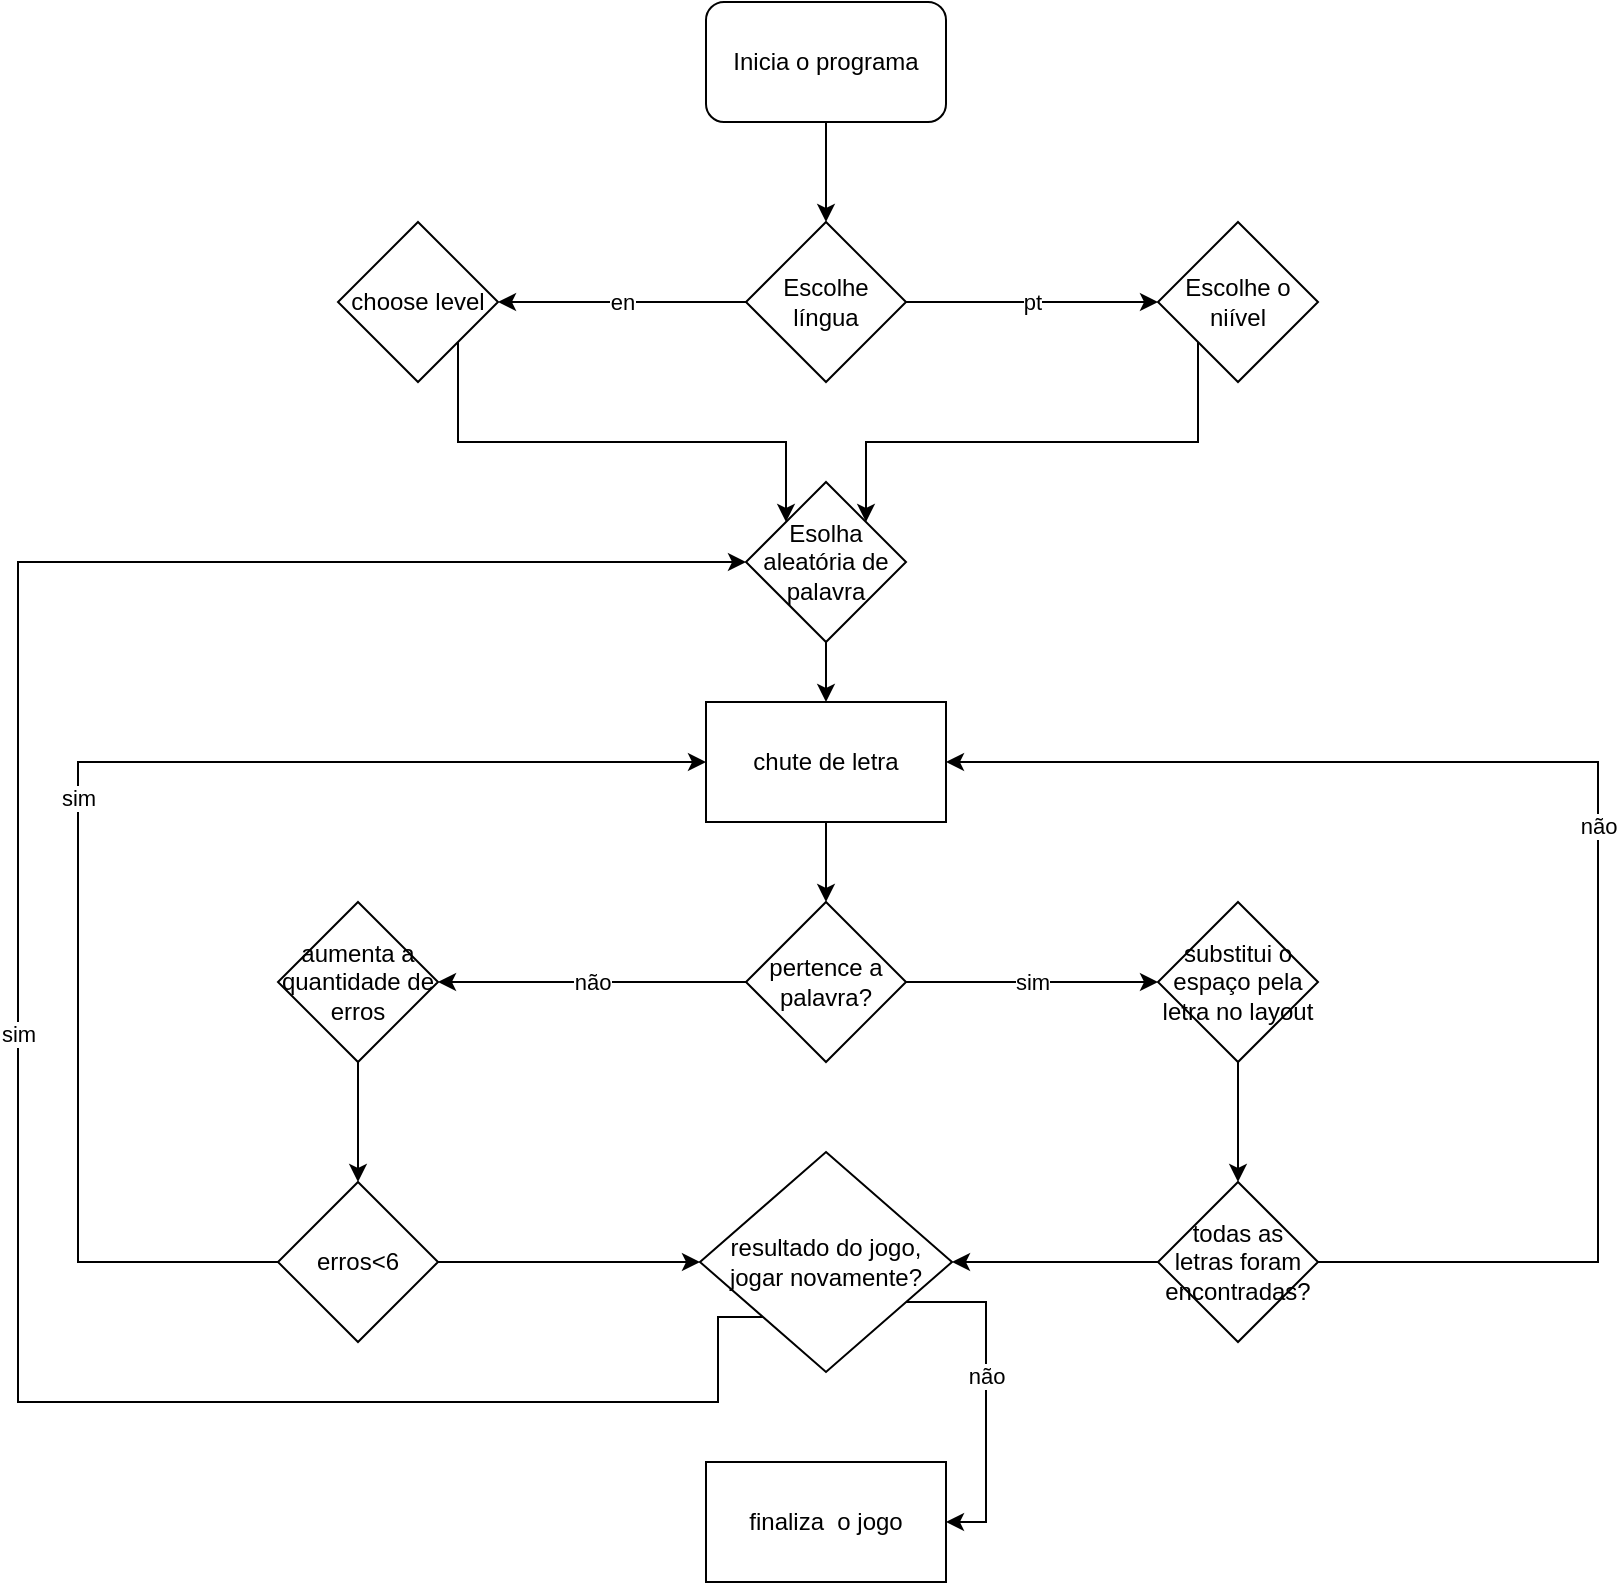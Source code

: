 <mxfile version="19.0.3" type="device"><diagram id="uuU_XwiT1y3KVzyiGjjC" name="Página-1"><mxGraphModel dx="1108" dy="553" grid="1" gridSize="10" guides="1" tooltips="1" connect="1" arrows="1" fold="1" page="1" pageScale="1" pageWidth="827" pageHeight="1169" math="0" shadow="0"><root><mxCell id="0"/><mxCell id="1" parent="0"/><mxCell id="Ggne6XuD5q-K67gyifHr-27" style="edgeStyle=orthogonalEdgeStyle;rounded=0;orthogonalLoop=1;jettySize=auto;html=1;exitX=0.5;exitY=1;exitDx=0;exitDy=0;" edge="1" parent="1" source="Ggne6XuD5q-K67gyifHr-1" target="Ggne6XuD5q-K67gyifHr-2"><mxGeometry relative="1" as="geometry"/></mxCell><mxCell id="Ggne6XuD5q-K67gyifHr-1" value="Inicia o programa" style="rounded=1;whiteSpace=wrap;html=1;" vertex="1" parent="1"><mxGeometry x="354" y="40" width="120" height="60" as="geometry"/></mxCell><mxCell id="Ggne6XuD5q-K67gyifHr-25" value="pt" style="edgeStyle=orthogonalEdgeStyle;rounded=0;orthogonalLoop=1;jettySize=auto;html=1;exitX=1;exitY=0.5;exitDx=0;exitDy=0;entryX=0;entryY=0.5;entryDx=0;entryDy=0;" edge="1" parent="1" source="Ggne6XuD5q-K67gyifHr-2" target="Ggne6XuD5q-K67gyifHr-3"><mxGeometry relative="1" as="geometry"/></mxCell><mxCell id="Ggne6XuD5q-K67gyifHr-29" value="en" style="edgeStyle=orthogonalEdgeStyle;rounded=0;orthogonalLoop=1;jettySize=auto;html=1;exitX=0;exitY=0.5;exitDx=0;exitDy=0;entryX=1;entryY=0.5;entryDx=0;entryDy=0;" edge="1" parent="1" source="Ggne6XuD5q-K67gyifHr-2" target="Ggne6XuD5q-K67gyifHr-28"><mxGeometry relative="1" as="geometry"/></mxCell><mxCell id="Ggne6XuD5q-K67gyifHr-2" value="Escolhe língua" style="rhombus;whiteSpace=wrap;html=1;" vertex="1" parent="1"><mxGeometry x="374" y="150" width="80" height="80" as="geometry"/></mxCell><mxCell id="Ggne6XuD5q-K67gyifHr-26" style="edgeStyle=orthogonalEdgeStyle;rounded=0;orthogonalLoop=1;jettySize=auto;html=1;exitX=0;exitY=1;exitDx=0;exitDy=0;entryX=1;entryY=0;entryDx=0;entryDy=0;" edge="1" parent="1" source="Ggne6XuD5q-K67gyifHr-3" target="Ggne6XuD5q-K67gyifHr-4"><mxGeometry relative="1" as="geometry"><Array as="points"><mxPoint x="600" y="260"/><mxPoint x="434" y="260"/></Array></mxGeometry></mxCell><mxCell id="Ggne6XuD5q-K67gyifHr-3" value="Escolhe o niível" style="rhombus;whiteSpace=wrap;html=1;" vertex="1" parent="1"><mxGeometry x="580" y="150" width="80" height="80" as="geometry"/></mxCell><mxCell id="Ggne6XuD5q-K67gyifHr-31" style="edgeStyle=orthogonalEdgeStyle;rounded=0;orthogonalLoop=1;jettySize=auto;html=1;exitX=0.5;exitY=1;exitDx=0;exitDy=0;" edge="1" parent="1" source="Ggne6XuD5q-K67gyifHr-4" target="Ggne6XuD5q-K67gyifHr-6"><mxGeometry relative="1" as="geometry"/></mxCell><mxCell id="Ggne6XuD5q-K67gyifHr-4" value="Esolha aleatória de palavra" style="rhombus;whiteSpace=wrap;html=1;" vertex="1" parent="1"><mxGeometry x="374" y="280" width="80" height="80" as="geometry"/></mxCell><mxCell id="Ggne6XuD5q-K67gyifHr-32" style="edgeStyle=orthogonalEdgeStyle;rounded=0;orthogonalLoop=1;jettySize=auto;html=1;exitX=0.5;exitY=1;exitDx=0;exitDy=0;" edge="1" parent="1" source="Ggne6XuD5q-K67gyifHr-6" target="Ggne6XuD5q-K67gyifHr-7"><mxGeometry relative="1" as="geometry"/></mxCell><mxCell id="Ggne6XuD5q-K67gyifHr-6" value="chute de letra" style="rounded=0;whiteSpace=wrap;html=1;" vertex="1" parent="1"><mxGeometry x="354" y="390" width="120" height="60" as="geometry"/></mxCell><mxCell id="Ggne6XuD5q-K67gyifHr-10" value="sim" style="edgeStyle=orthogonalEdgeStyle;rounded=0;orthogonalLoop=1;jettySize=auto;html=1;exitX=1;exitY=0.5;exitDx=0;exitDy=0;" edge="1" parent="1" source="Ggne6XuD5q-K67gyifHr-7" target="Ggne6XuD5q-K67gyifHr-8"><mxGeometry relative="1" as="geometry"/></mxCell><mxCell id="Ggne6XuD5q-K67gyifHr-11" value="não" style="edgeStyle=orthogonalEdgeStyle;rounded=0;orthogonalLoop=1;jettySize=auto;html=1;exitX=0;exitY=0.5;exitDx=0;exitDy=0;" edge="1" parent="1" source="Ggne6XuD5q-K67gyifHr-7" target="Ggne6XuD5q-K67gyifHr-9"><mxGeometry relative="1" as="geometry"/></mxCell><mxCell id="Ggne6XuD5q-K67gyifHr-7" value="pertence a palavra?" style="rhombus;whiteSpace=wrap;html=1;" vertex="1" parent="1"><mxGeometry x="374" y="490" width="80" height="80" as="geometry"/></mxCell><mxCell id="Ggne6XuD5q-K67gyifHr-19" style="edgeStyle=orthogonalEdgeStyle;rounded=0;orthogonalLoop=1;jettySize=auto;html=1;exitX=0.5;exitY=1;exitDx=0;exitDy=0;entryX=0.5;entryY=0;entryDx=0;entryDy=0;" edge="1" parent="1" source="Ggne6XuD5q-K67gyifHr-8" target="Ggne6XuD5q-K67gyifHr-18"><mxGeometry relative="1" as="geometry"/></mxCell><mxCell id="Ggne6XuD5q-K67gyifHr-8" value="substitui o espaço pela letra no layout" style="rhombus;whiteSpace=wrap;html=1;" vertex="1" parent="1"><mxGeometry x="580" y="490" width="80" height="80" as="geometry"/></mxCell><mxCell id="Ggne6XuD5q-K67gyifHr-17" style="edgeStyle=orthogonalEdgeStyle;rounded=0;orthogonalLoop=1;jettySize=auto;html=1;exitX=0.5;exitY=1;exitDx=0;exitDy=0;" edge="1" parent="1" source="Ggne6XuD5q-K67gyifHr-9" target="Ggne6XuD5q-K67gyifHr-12"><mxGeometry relative="1" as="geometry"/></mxCell><mxCell id="Ggne6XuD5q-K67gyifHr-9" value="aumenta a quantidade de erros" style="rhombus;whiteSpace=wrap;html=1;" vertex="1" parent="1"><mxGeometry x="140" y="490" width="80" height="80" as="geometry"/></mxCell><mxCell id="Ggne6XuD5q-K67gyifHr-13" value="sim" style="edgeStyle=orthogonalEdgeStyle;rounded=0;orthogonalLoop=1;jettySize=auto;html=1;exitX=0;exitY=0.5;exitDx=0;exitDy=0;entryX=0;entryY=0.5;entryDx=0;entryDy=0;" edge="1" parent="1" source="Ggne6XuD5q-K67gyifHr-12" target="Ggne6XuD5q-K67gyifHr-6"><mxGeometry relative="1" as="geometry"><Array as="points"><mxPoint x="40" y="670"/><mxPoint x="40" y="420"/></Array></mxGeometry></mxCell><mxCell id="Ggne6XuD5q-K67gyifHr-16" style="edgeStyle=orthogonalEdgeStyle;rounded=0;orthogonalLoop=1;jettySize=auto;html=1;exitX=1;exitY=0.5;exitDx=0;exitDy=0;entryX=0;entryY=0.5;entryDx=0;entryDy=0;" edge="1" parent="1" source="Ggne6XuD5q-K67gyifHr-12" target="Ggne6XuD5q-K67gyifHr-15"><mxGeometry relative="1" as="geometry"/></mxCell><mxCell id="Ggne6XuD5q-K67gyifHr-12" value="erros&amp;lt;6" style="rhombus;whiteSpace=wrap;html=1;" vertex="1" parent="1"><mxGeometry x="140" y="630" width="80" height="80" as="geometry"/></mxCell><mxCell id="Ggne6XuD5q-K67gyifHr-23" value="não" style="edgeStyle=orthogonalEdgeStyle;rounded=0;orthogonalLoop=1;jettySize=auto;html=1;exitX=1;exitY=1;exitDx=0;exitDy=0;entryX=1;entryY=0.5;entryDx=0;entryDy=0;" edge="1" parent="1" source="Ggne6XuD5q-K67gyifHr-15" target="Ggne6XuD5q-K67gyifHr-22"><mxGeometry relative="1" as="geometry"><Array as="points"><mxPoint x="494" y="690"/><mxPoint x="494" y="800"/></Array></mxGeometry></mxCell><mxCell id="Ggne6XuD5q-K67gyifHr-24" value="sim" style="edgeStyle=orthogonalEdgeStyle;rounded=0;orthogonalLoop=1;jettySize=auto;html=1;exitX=0;exitY=1;exitDx=0;exitDy=0;entryX=0;entryY=0.5;entryDx=0;entryDy=0;" edge="1" parent="1" source="Ggne6XuD5q-K67gyifHr-15" target="Ggne6XuD5q-K67gyifHr-4"><mxGeometry relative="1" as="geometry"><Array as="points"><mxPoint x="360" y="698"/><mxPoint x="360" y="740"/><mxPoint x="10" y="740"/><mxPoint x="10" y="320"/></Array></mxGeometry></mxCell><mxCell id="Ggne6XuD5q-K67gyifHr-15" value="resultado do jogo, jogar novamente?" style="rhombus;whiteSpace=wrap;html=1;" vertex="1" parent="1"><mxGeometry x="351" y="615" width="126" height="110" as="geometry"/></mxCell><mxCell id="Ggne6XuD5q-K67gyifHr-20" value="não" style="edgeStyle=orthogonalEdgeStyle;rounded=0;orthogonalLoop=1;jettySize=auto;html=1;exitX=1;exitY=0.5;exitDx=0;exitDy=0;entryX=1;entryY=0.5;entryDx=0;entryDy=0;" edge="1" parent="1" source="Ggne6XuD5q-K67gyifHr-18" target="Ggne6XuD5q-K67gyifHr-6"><mxGeometry relative="1" as="geometry"><Array as="points"><mxPoint x="800" y="670"/><mxPoint x="800" y="420"/></Array></mxGeometry></mxCell><mxCell id="Ggne6XuD5q-K67gyifHr-21" style="edgeStyle=orthogonalEdgeStyle;rounded=0;orthogonalLoop=1;jettySize=auto;html=1;exitX=0;exitY=0.5;exitDx=0;exitDy=0;" edge="1" parent="1" source="Ggne6XuD5q-K67gyifHr-18" target="Ggne6XuD5q-K67gyifHr-15"><mxGeometry relative="1" as="geometry"/></mxCell><mxCell id="Ggne6XuD5q-K67gyifHr-18" value="todas as letras foram encontradas?" style="rhombus;whiteSpace=wrap;html=1;" vertex="1" parent="1"><mxGeometry x="580" y="630" width="80" height="80" as="geometry"/></mxCell><mxCell id="Ggne6XuD5q-K67gyifHr-22" value="finaliza&amp;nbsp; o jogo" style="rounded=0;whiteSpace=wrap;html=1;" vertex="1" parent="1"><mxGeometry x="354" y="770" width="120" height="60" as="geometry"/></mxCell><mxCell id="Ggne6XuD5q-K67gyifHr-30" style="edgeStyle=orthogonalEdgeStyle;rounded=0;orthogonalLoop=1;jettySize=auto;html=1;exitX=1;exitY=1;exitDx=0;exitDy=0;entryX=0;entryY=0;entryDx=0;entryDy=0;" edge="1" parent="1" source="Ggne6XuD5q-K67gyifHr-28" target="Ggne6XuD5q-K67gyifHr-4"><mxGeometry relative="1" as="geometry"><Array as="points"><mxPoint x="230" y="260"/><mxPoint x="394" y="260"/></Array></mxGeometry></mxCell><mxCell id="Ggne6XuD5q-K67gyifHr-28" value="choose level" style="rhombus;whiteSpace=wrap;html=1;" vertex="1" parent="1"><mxGeometry x="170" y="150" width="80" height="80" as="geometry"/></mxCell></root></mxGraphModel></diagram></mxfile>